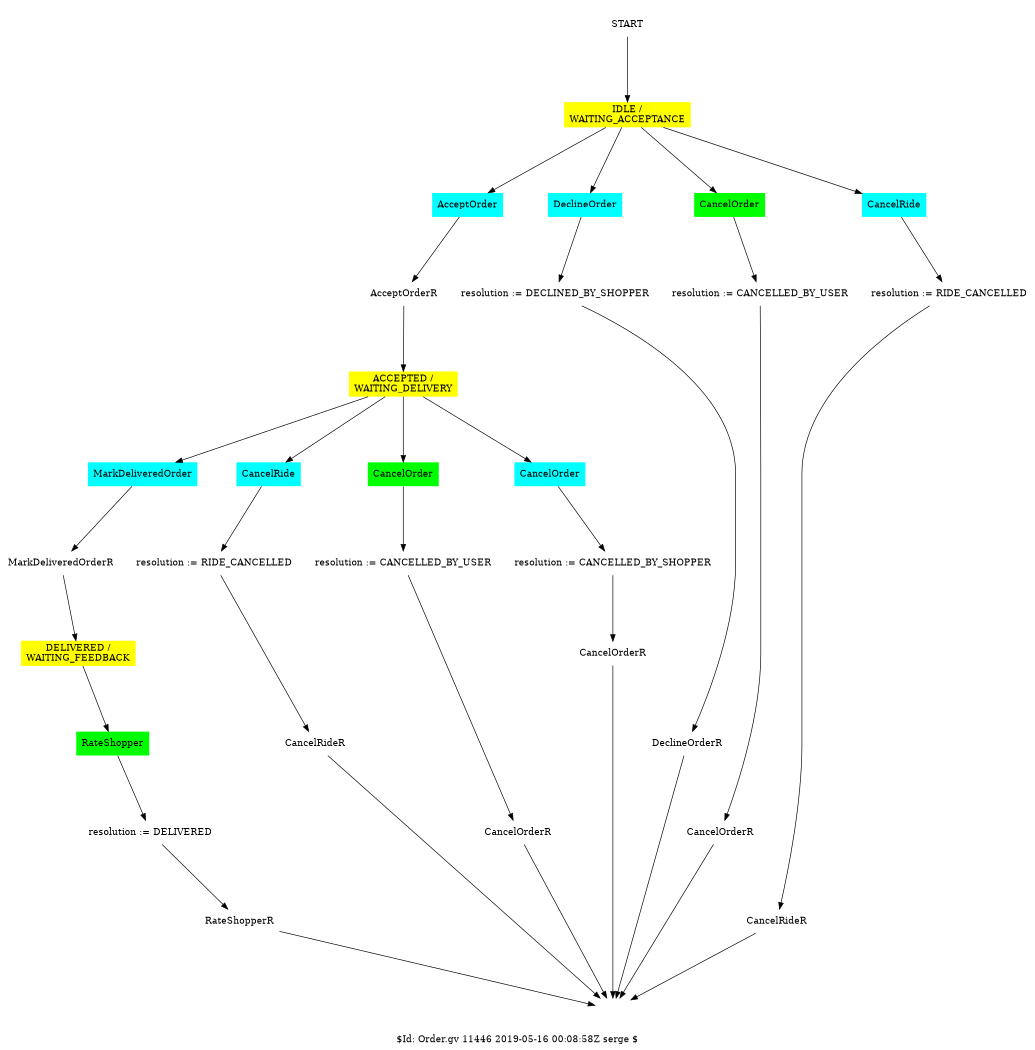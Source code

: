 # Order FSM.
#
# Copyright (C) 2019 Sergey Kolevatov
#
# This program is free software: you can redistribute it and/or modify
# it under the terms of the GNU General Public License as published by
# the Free Software Foundation, either version 3 of the License, or
# (at your option) any later version.
#
# This program is distributed in the hope that it will be useful,
# but WITHOUT ANY WARRANTY; without even the implied warranty of
# MERCHANTABILITY or FITNESS FOR A PARTICULAR PURPOSE. See the
# GNU General Public License for more details.
#
# You should have received a copy of the GNU General Public License
# along with this program. If not, see <http://www.gnu.org/licenses/>.
#
# SKV 19508
#
# $Id: Order.gv 11446 2019-05-16 00:08:58Z serge $
#
# execute: FL=Order; dot -l sdl.ps -Tps $FL.gv -o $FL.ps; ps2pdf $FL.ps $FL.pdf

digraph Order
{

label="$Id: Order.gv 11446 2019-05-16 00:08:58Z serge $";

size="7,7";
ratio=fill;
splines=true;
node [peripheries=0 style=filled fillcolor=white]

######################################################
# states

START                           [ shape = sdl_start ]
WAITING_ACCEPTANCE              [ label = "IDLE /\nWAITING_ACCEPTANCE"    shape = sdl_state fillcolor=yellow ]
ACCEPTED_WAITING_DELIVERY       [ label = "ACCEPTED /\nWAITING_DELIVERY"  shape = sdl_state fillcolor=yellow ]
DELIVERED_WAITING_FEEDBACK      [ label = "DELIVERED /\nWAITING_FEEDBACK" shape = sdl_state fillcolor=yellow ]
END                             [ label = ""                              shape = sdl_stop  style=solid ]

######################################################
# actions

WAITING_ACCEPTANCE__ACCEPT_ORDER            [ label="AcceptOrder"                       shape = sdl_input_from_right fillcolor=cyan ]
WAITING_ACCEPTANCE__SEND_ACCEPT_ORDER       [ label="AcceptOrderR"                      shape = sdl_output_to_right ]
WAITING_ACCEPTANCE__DECLINE_ORDER           [ label="DeclineOrder"                      shape = sdl_input_from_right fillcolor=cyan ]
WAITING_ACCEPTANCE__SEND_DECLINE_ORDER      [ label="DeclineOrderR"                     shape = sdl_output_to_right ]
WAITING_ACCEPTANCE__CANCEL_ORDER            [ label="CancelOrder"                       shape = sdl_input_from_left  fillcolor=green ]
WAITING_ACCEPTANCE__SEND_CANCEL_ORDER       [ label="CancelOrderR"                      shape = sdl_output_to_left ]
WAITING_ACCEPTANCE__CANCEL_RIDE             [ label="CancelRide"                        shape = sdl_input_from_right fillcolor=cyan ]
WAITING_ACCEPTANCE__SEND_CANCEL_RIDE        [ label="CancelRideR"                       shape = sdl_output_to_right ]
WAITING_ACCEPTANCE__RESOL_1                 [ label="resolution := CANCELLED_BY_USER"   shape = sdl_task ]
WAITING_ACCEPTANCE__RESOL_2                 [ label="resolution := DECLINED_BY_SHOPPER" shape = sdl_task ]
WAITING_ACCEPTANCE__RESOL_3                 [ label="resolution := RIDE_CANCELLED"      shape = sdl_task ]

ACCEPTED_WAITING_DELIVERY__DELIVERED        [ label="MarkDeliveredOrder"                shape = sdl_input_from_right fillcolor=cyan ]
ACCEPTED_WAITING_DELIVERY__SEND_DELIVERED   [ label="MarkDeliveredOrderR"               shape = sdl_output_to_right ]
ACCEPTED_WAITING_DELIVERY__CANCEL_RIDE      [ label="CancelRide"                        shape = sdl_input_from_right fillcolor=cyan ]
ACCEPTED_WAITING_DELIVERY__SEND_CANCEL_RIDE [ label="CancelRideR"                       shape = sdl_output_to_right ]
ACCEPTED_WAITING_DELIVERY__CANCEL_ORDER     [ label="CancelOrder"                       shape = sdl_input_from_left  fillcolor=green ]
ACCEPTED_WAITING_DELIVERY__SEND_CANCEL_ORDER    [ label="CancelOrderR"                  shape = sdl_output_to_left ]
ACCEPTED_WAITING_DELIVERY__CANCEL_ORDER_2   [ label="CancelOrder"                       shape = sdl_input_from_right fillcolor=cyan ]
ACCEPTED_WAITING_DELIVERY__SEND_CANCEL_ORDER_2  [ label="CancelOrderR"                  shape = sdl_output_to_right ]
ACCEPTED_WAITING_DELIVERY__RESOL_1          [ label="resolution := RIDE_CANCELLED"      shape = sdl_task ]
ACCEPTED_WAITING_DELIVERY__RESOL_2          [ label="resolution := CANCELLED_BY_USER"   shape = sdl_task ]
ACCEPTED_WAITING_DELIVERY__RESOL_3          [ label="resolution := CANCELLED_BY_SHOPPER" shape = sdl_task ]

DELIVERED_WAITING_FEEDBACK__RATE_SHOPPER    [ label="RateShopper"                       shape = sdl_input_from_left  fillcolor=green ]
DELIVERED_WAITING_FEEDBACK__SEND_RATE_SHOPPER    [ label="RateShopperR"                 shape = sdl_output_to_left ]
DELIVERED_WAITING_FEEDBACK__RESOL_1         [ label="resolution := DELIVERED"           shape = sdl_task ]

######################################################
# transitions

START -> WAITING_ACCEPTANCE

WAITING_ACCEPTANCE -> WAITING_ACCEPTANCE__ACCEPT_ORDER   -> WAITING_ACCEPTANCE__SEND_ACCEPT_ORDER -> ACCEPTED_WAITING_DELIVERY
WAITING_ACCEPTANCE -> WAITING_ACCEPTANCE__CANCEL_ORDER   -> WAITING_ACCEPTANCE__RESOL_1 -> WAITING_ACCEPTANCE__SEND_CANCEL_ORDER  -> END
WAITING_ACCEPTANCE -> WAITING_ACCEPTANCE__DECLINE_ORDER  -> WAITING_ACCEPTANCE__RESOL_2 -> WAITING_ACCEPTANCE__SEND_DECLINE_ORDER -> END
WAITING_ACCEPTANCE -> WAITING_ACCEPTANCE__CANCEL_RIDE    -> WAITING_ACCEPTANCE__RESOL_3 -> WAITING_ACCEPTANCE__SEND_CANCEL_RIDE   -> END

ACCEPTED_WAITING_DELIVERY -> ACCEPTED_WAITING_DELIVERY__DELIVERED      -> ACCEPTED_WAITING_DELIVERY__SEND_DELIVERED -> DELIVERED_WAITING_FEEDBACK
ACCEPTED_WAITING_DELIVERY -> ACCEPTED_WAITING_DELIVERY__CANCEL_RIDE    -> ACCEPTED_WAITING_DELIVERY__RESOL_1 -> ACCEPTED_WAITING_DELIVERY__SEND_CANCEL_RIDE    -> END
ACCEPTED_WAITING_DELIVERY -> ACCEPTED_WAITING_DELIVERY__CANCEL_ORDER   -> ACCEPTED_WAITING_DELIVERY__RESOL_2 -> ACCEPTED_WAITING_DELIVERY__SEND_CANCEL_ORDER   -> END
ACCEPTED_WAITING_DELIVERY -> ACCEPTED_WAITING_DELIVERY__CANCEL_ORDER_2 -> ACCEPTED_WAITING_DELIVERY__RESOL_3 -> ACCEPTED_WAITING_DELIVERY__SEND_CANCEL_ORDER_2 -> END

DELIVERED_WAITING_FEEDBACK -> DELIVERED_WAITING_FEEDBACK__RATE_SHOPPER -> DELIVERED_WAITING_FEEDBACK__RESOL_1 -> DELIVERED_WAITING_FEEDBACK__SEND_RATE_SHOPPER -> END

}
